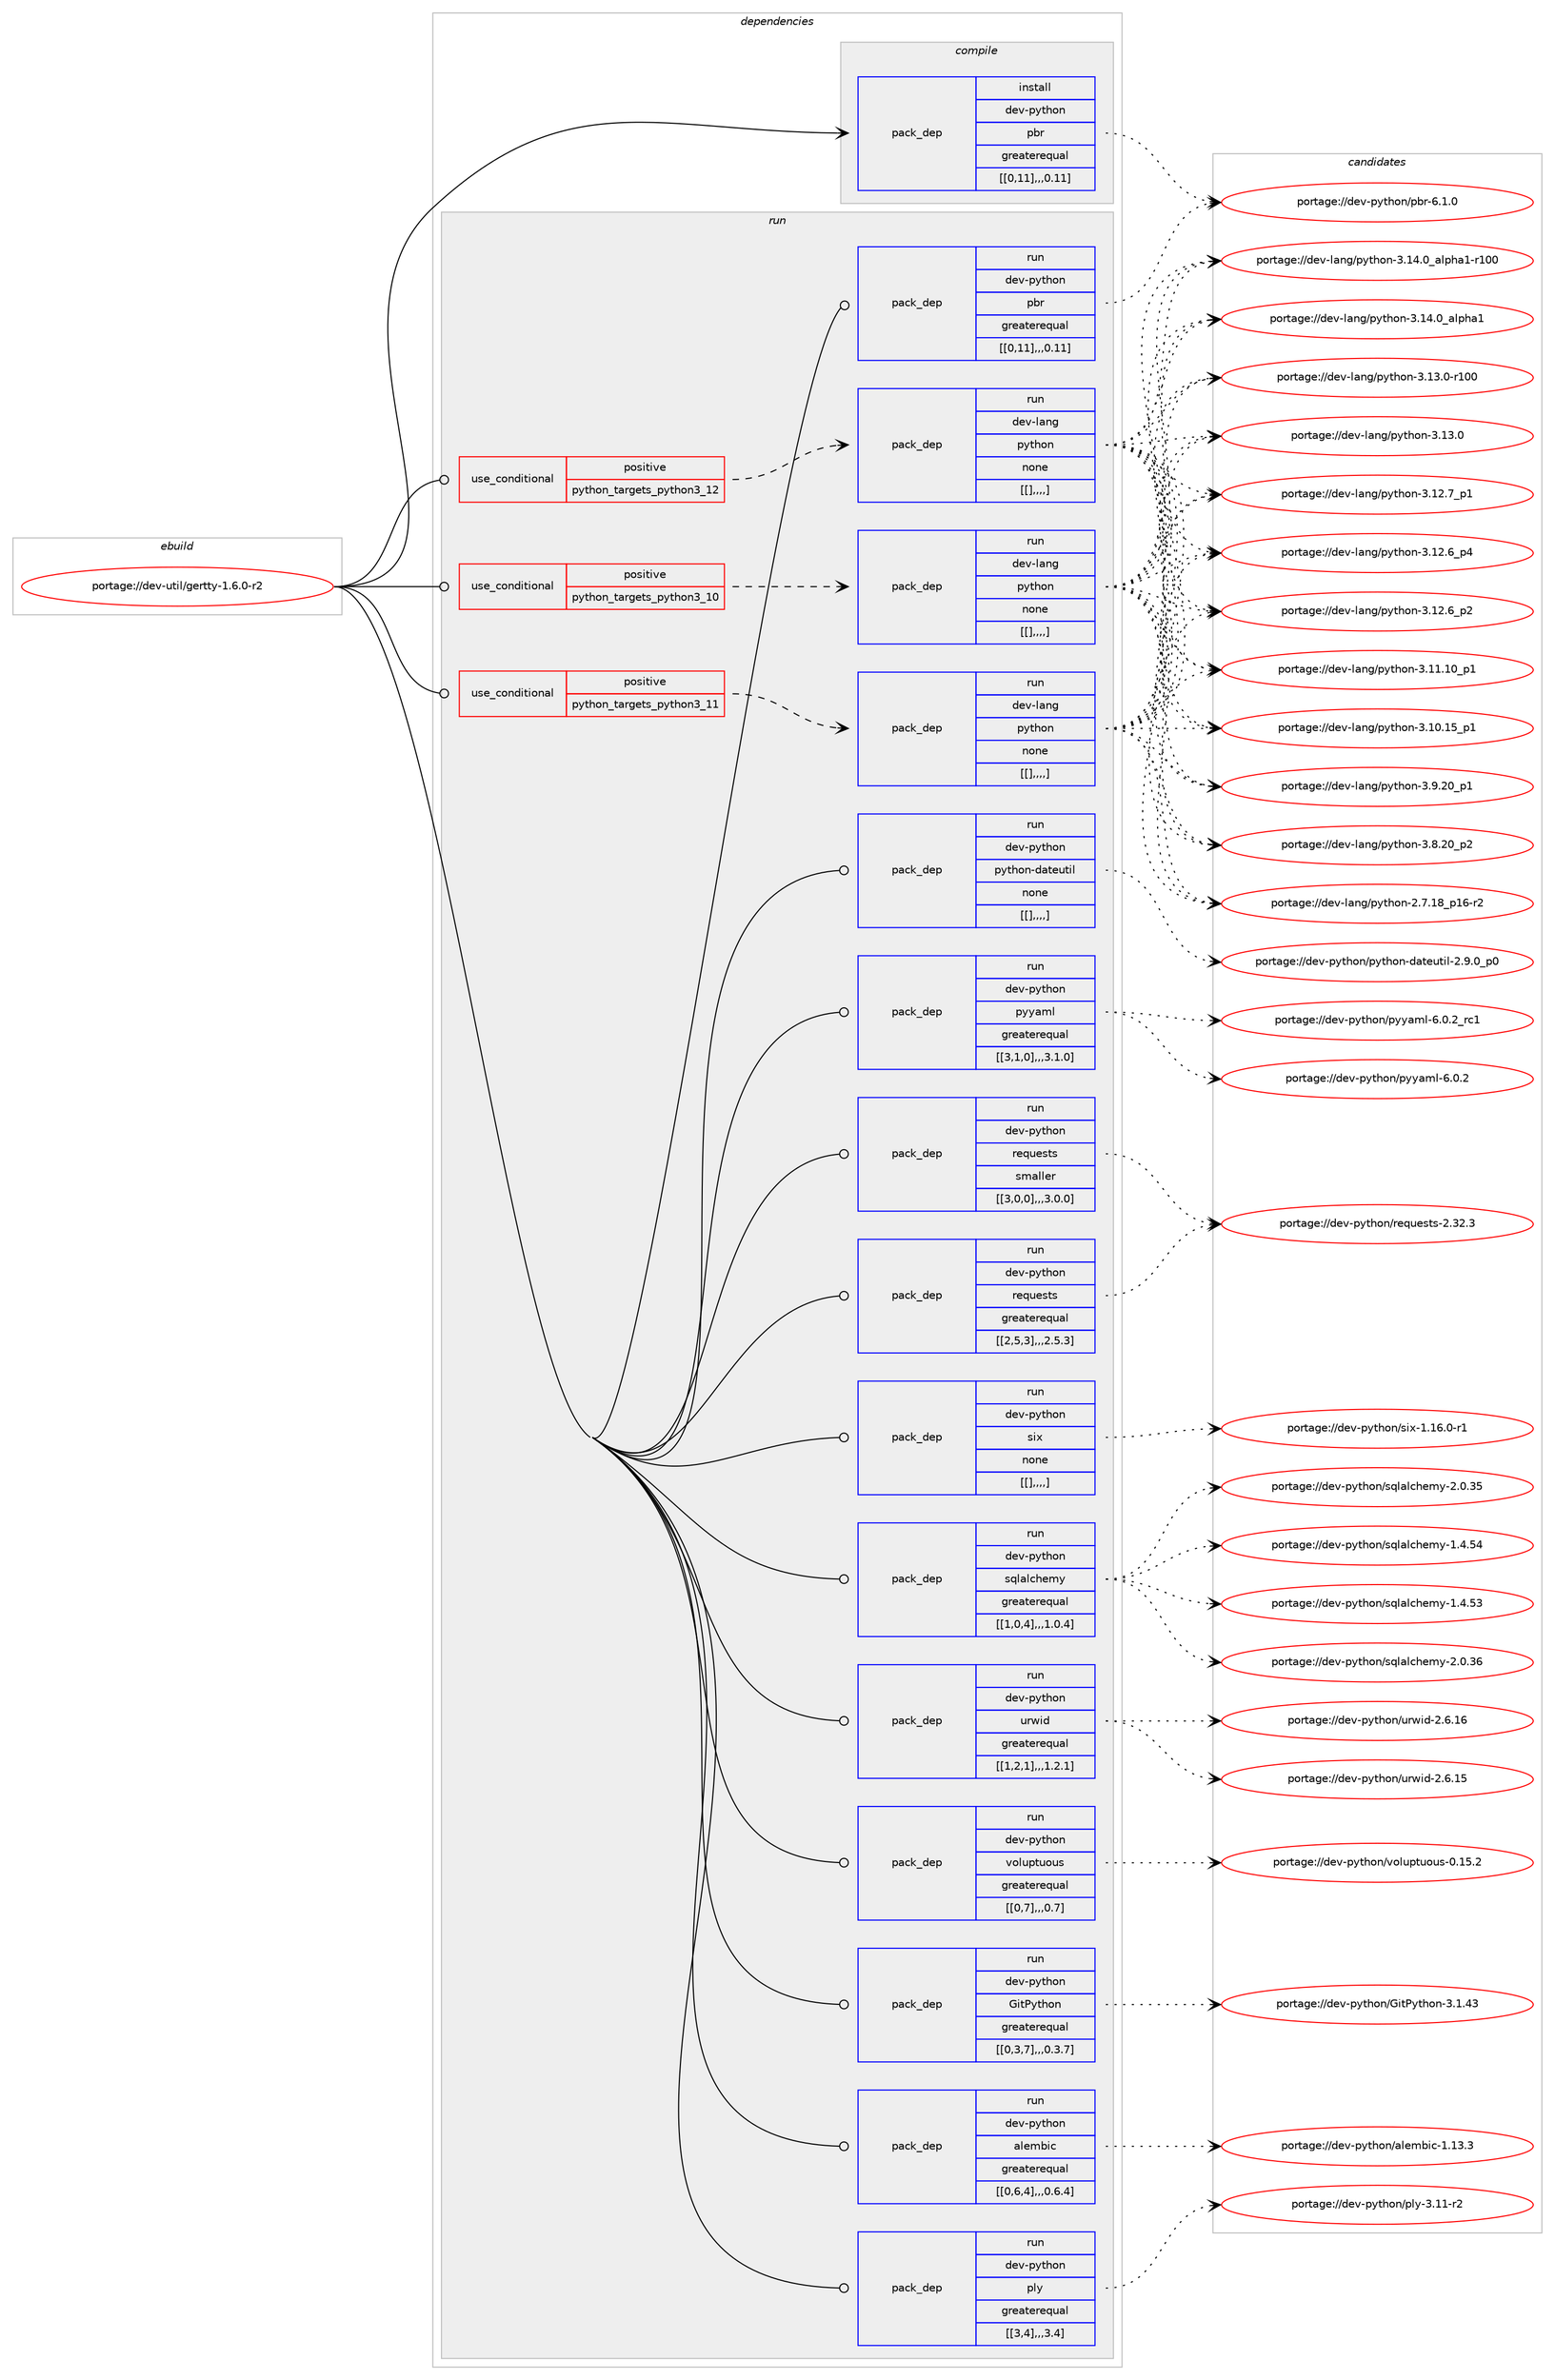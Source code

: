digraph prolog {

# *************
# Graph options
# *************

newrank=true;
concentrate=true;
compound=true;
graph [rankdir=LR,fontname=Helvetica,fontsize=10,ranksep=1.5];#, ranksep=2.5, nodesep=0.2];
edge  [arrowhead=vee];
node  [fontname=Helvetica,fontsize=10];

# **********
# The ebuild
# **********

subgraph cluster_leftcol {
color=gray;
label=<<i>ebuild</i>>;
id [label="portage://dev-util/gertty-1.6.0-r2", color=red, width=4, href="../dev-util/gertty-1.6.0-r2.svg"];
}

# ****************
# The dependencies
# ****************

subgraph cluster_midcol {
color=gray;
label=<<i>dependencies</i>>;
subgraph cluster_compile {
fillcolor="#eeeeee";
style=filled;
label=<<i>compile</i>>;
subgraph pack159850 {
dependency226455 [label=<<TABLE BORDER="0" CELLBORDER="1" CELLSPACING="0" CELLPADDING="4" WIDTH="220"><TR><TD ROWSPAN="6" CELLPADDING="30">pack_dep</TD></TR><TR><TD WIDTH="110">install</TD></TR><TR><TD>dev-python</TD></TR><TR><TD>pbr</TD></TR><TR><TD>greaterequal</TD></TR><TR><TD>[[0,11],,,0.11]</TD></TR></TABLE>>, shape=none, color=blue];
}
id:e -> dependency226455:w [weight=20,style="solid",arrowhead="vee"];
}
subgraph cluster_compileandrun {
fillcolor="#eeeeee";
style=filled;
label=<<i>compile and run</i>>;
}
subgraph cluster_run {
fillcolor="#eeeeee";
style=filled;
label=<<i>run</i>>;
subgraph cond65100 {
dependency226457 [label=<<TABLE BORDER="0" CELLBORDER="1" CELLSPACING="0" CELLPADDING="4"><TR><TD ROWSPAN="3" CELLPADDING="10">use_conditional</TD></TR><TR><TD>positive</TD></TR><TR><TD>python_targets_python3_10</TD></TR></TABLE>>, shape=none, color=red];
subgraph pack159873 {
dependency226517 [label=<<TABLE BORDER="0" CELLBORDER="1" CELLSPACING="0" CELLPADDING="4" WIDTH="220"><TR><TD ROWSPAN="6" CELLPADDING="30">pack_dep</TD></TR><TR><TD WIDTH="110">run</TD></TR><TR><TD>dev-lang</TD></TR><TR><TD>python</TD></TR><TR><TD>none</TD></TR><TR><TD>[[],,,,]</TD></TR></TABLE>>, shape=none, color=blue];
}
dependency226457:e -> dependency226517:w [weight=20,style="dashed",arrowhead="vee"];
}
id:e -> dependency226457:w [weight=20,style="solid",arrowhead="odot"];
subgraph cond65126 {
dependency226540 [label=<<TABLE BORDER="0" CELLBORDER="1" CELLSPACING="0" CELLPADDING="4"><TR><TD ROWSPAN="3" CELLPADDING="10">use_conditional</TD></TR><TR><TD>positive</TD></TR><TR><TD>python_targets_python3_11</TD></TR></TABLE>>, shape=none, color=red];
subgraph pack159942 {
dependency226587 [label=<<TABLE BORDER="0" CELLBORDER="1" CELLSPACING="0" CELLPADDING="4" WIDTH="220"><TR><TD ROWSPAN="6" CELLPADDING="30">pack_dep</TD></TR><TR><TD WIDTH="110">run</TD></TR><TR><TD>dev-lang</TD></TR><TR><TD>python</TD></TR><TR><TD>none</TD></TR><TR><TD>[[],,,,]</TD></TR></TABLE>>, shape=none, color=blue];
}
dependency226540:e -> dependency226587:w [weight=20,style="dashed",arrowhead="vee"];
}
id:e -> dependency226540:w [weight=20,style="solid",arrowhead="odot"];
subgraph cond65141 {
dependency226594 [label=<<TABLE BORDER="0" CELLBORDER="1" CELLSPACING="0" CELLPADDING="4"><TR><TD ROWSPAN="3" CELLPADDING="10">use_conditional</TD></TR><TR><TD>positive</TD></TR><TR><TD>python_targets_python3_12</TD></TR></TABLE>>, shape=none, color=red];
subgraph pack159949 {
dependency226596 [label=<<TABLE BORDER="0" CELLBORDER="1" CELLSPACING="0" CELLPADDING="4" WIDTH="220"><TR><TD ROWSPAN="6" CELLPADDING="30">pack_dep</TD></TR><TR><TD WIDTH="110">run</TD></TR><TR><TD>dev-lang</TD></TR><TR><TD>python</TD></TR><TR><TD>none</TD></TR><TR><TD>[[],,,,]</TD></TR></TABLE>>, shape=none, color=blue];
}
dependency226594:e -> dependency226596:w [weight=20,style="dashed",arrowhead="vee"];
}
id:e -> dependency226594:w [weight=20,style="solid",arrowhead="odot"];
subgraph pack159953 {
dependency226598 [label=<<TABLE BORDER="0" CELLBORDER="1" CELLSPACING="0" CELLPADDING="4" WIDTH="220"><TR><TD ROWSPAN="6" CELLPADDING="30">pack_dep</TD></TR><TR><TD WIDTH="110">run</TD></TR><TR><TD>dev-python</TD></TR><TR><TD>GitPython</TD></TR><TR><TD>greaterequal</TD></TR><TR><TD>[[0,3,7],,,0.3.7]</TD></TR></TABLE>>, shape=none, color=blue];
}
id:e -> dependency226598:w [weight=20,style="solid",arrowhead="odot"];
subgraph pack159954 {
dependency226674 [label=<<TABLE BORDER="0" CELLBORDER="1" CELLSPACING="0" CELLPADDING="4" WIDTH="220"><TR><TD ROWSPAN="6" CELLPADDING="30">pack_dep</TD></TR><TR><TD WIDTH="110">run</TD></TR><TR><TD>dev-python</TD></TR><TR><TD>alembic</TD></TR><TR><TD>greaterequal</TD></TR><TR><TD>[[0,6,4],,,0.6.4]</TD></TR></TABLE>>, shape=none, color=blue];
}
id:e -> dependency226674:w [weight=20,style="solid",arrowhead="odot"];
subgraph pack160012 {
dependency226681 [label=<<TABLE BORDER="0" CELLBORDER="1" CELLSPACING="0" CELLPADDING="4" WIDTH="220"><TR><TD ROWSPAN="6" CELLPADDING="30">pack_dep</TD></TR><TR><TD WIDTH="110">run</TD></TR><TR><TD>dev-python</TD></TR><TR><TD>pbr</TD></TR><TR><TD>greaterequal</TD></TR><TR><TD>[[0,11],,,0.11]</TD></TR></TABLE>>, shape=none, color=blue];
}
id:e -> dependency226681:w [weight=20,style="solid",arrowhead="odot"];
subgraph pack160022 {
dependency226704 [label=<<TABLE BORDER="0" CELLBORDER="1" CELLSPACING="0" CELLPADDING="4" WIDTH="220"><TR><TD ROWSPAN="6" CELLPADDING="30">pack_dep</TD></TR><TR><TD WIDTH="110">run</TD></TR><TR><TD>dev-python</TD></TR><TR><TD>ply</TD></TR><TR><TD>greaterequal</TD></TR><TR><TD>[[3,4],,,3.4]</TD></TR></TABLE>>, shape=none, color=blue];
}
id:e -> dependency226704:w [weight=20,style="solid",arrowhead="odot"];
subgraph pack160042 {
dependency226785 [label=<<TABLE BORDER="0" CELLBORDER="1" CELLSPACING="0" CELLPADDING="4" WIDTH="220"><TR><TD ROWSPAN="6" CELLPADDING="30">pack_dep</TD></TR><TR><TD WIDTH="110">run</TD></TR><TR><TD>dev-python</TD></TR><TR><TD>python-dateutil</TD></TR><TR><TD>none</TD></TR><TR><TD>[[],,,,]</TD></TR></TABLE>>, shape=none, color=blue];
}
id:e -> dependency226785:w [weight=20,style="solid",arrowhead="odot"];
subgraph pack160092 {
dependency226850 [label=<<TABLE BORDER="0" CELLBORDER="1" CELLSPACING="0" CELLPADDING="4" WIDTH="220"><TR><TD ROWSPAN="6" CELLPADDING="30">pack_dep</TD></TR><TR><TD WIDTH="110">run</TD></TR><TR><TD>dev-python</TD></TR><TR><TD>pyyaml</TD></TR><TR><TD>greaterequal</TD></TR><TR><TD>[[3,1,0],,,3.1.0]</TD></TR></TABLE>>, shape=none, color=blue];
}
id:e -> dependency226850:w [weight=20,style="solid",arrowhead="odot"];
subgraph pack160130 {
dependency226881 [label=<<TABLE BORDER="0" CELLBORDER="1" CELLSPACING="0" CELLPADDING="4" WIDTH="220"><TR><TD ROWSPAN="6" CELLPADDING="30">pack_dep</TD></TR><TR><TD WIDTH="110">run</TD></TR><TR><TD>dev-python</TD></TR><TR><TD>requests</TD></TR><TR><TD>greaterequal</TD></TR><TR><TD>[[2,5,3],,,2.5.3]</TD></TR></TABLE>>, shape=none, color=blue];
}
id:e -> dependency226881:w [weight=20,style="solid",arrowhead="odot"];
subgraph pack160164 {
dependency226922 [label=<<TABLE BORDER="0" CELLBORDER="1" CELLSPACING="0" CELLPADDING="4" WIDTH="220"><TR><TD ROWSPAN="6" CELLPADDING="30">pack_dep</TD></TR><TR><TD WIDTH="110">run</TD></TR><TR><TD>dev-python</TD></TR><TR><TD>requests</TD></TR><TR><TD>smaller</TD></TR><TR><TD>[[3,0,0],,,3.0.0]</TD></TR></TABLE>>, shape=none, color=blue];
}
id:e -> dependency226922:w [weight=20,style="solid",arrowhead="odot"];
subgraph pack160176 {
dependency226927 [label=<<TABLE BORDER="0" CELLBORDER="1" CELLSPACING="0" CELLPADDING="4" WIDTH="220"><TR><TD ROWSPAN="6" CELLPADDING="30">pack_dep</TD></TR><TR><TD WIDTH="110">run</TD></TR><TR><TD>dev-python</TD></TR><TR><TD>six</TD></TR><TR><TD>none</TD></TR><TR><TD>[[],,,,]</TD></TR></TABLE>>, shape=none, color=blue];
}
id:e -> dependency226927:w [weight=20,style="solid",arrowhead="odot"];
subgraph pack160180 {
dependency226948 [label=<<TABLE BORDER="0" CELLBORDER="1" CELLSPACING="0" CELLPADDING="4" WIDTH="220"><TR><TD ROWSPAN="6" CELLPADDING="30">pack_dep</TD></TR><TR><TD WIDTH="110">run</TD></TR><TR><TD>dev-python</TD></TR><TR><TD>sqlalchemy</TD></TR><TR><TD>greaterequal</TD></TR><TR><TD>[[1,0,4],,,1.0.4]</TD></TR></TABLE>>, shape=none, color=blue];
}
id:e -> dependency226948:w [weight=20,style="solid",arrowhead="odot"];
subgraph pack160196 {
dependency226963 [label=<<TABLE BORDER="0" CELLBORDER="1" CELLSPACING="0" CELLPADDING="4" WIDTH="220"><TR><TD ROWSPAN="6" CELLPADDING="30">pack_dep</TD></TR><TR><TD WIDTH="110">run</TD></TR><TR><TD>dev-python</TD></TR><TR><TD>urwid</TD></TR><TR><TD>greaterequal</TD></TR><TR><TD>[[1,2,1],,,1.2.1]</TD></TR></TABLE>>, shape=none, color=blue];
}
id:e -> dependency226963:w [weight=20,style="solid",arrowhead="odot"];
subgraph pack160221 {
dependency226999 [label=<<TABLE BORDER="0" CELLBORDER="1" CELLSPACING="0" CELLPADDING="4" WIDTH="220"><TR><TD ROWSPAN="6" CELLPADDING="30">pack_dep</TD></TR><TR><TD WIDTH="110">run</TD></TR><TR><TD>dev-python</TD></TR><TR><TD>voluptuous</TD></TR><TR><TD>greaterequal</TD></TR><TR><TD>[[0,7],,,0.7]</TD></TR></TABLE>>, shape=none, color=blue];
}
id:e -> dependency226999:w [weight=20,style="solid",arrowhead="odot"];
}
}

# **************
# The candidates
# **************

subgraph cluster_choices {
rank=same;
color=gray;
label=<<i>candidates</i>>;

subgraph choice159818 {
color=black;
nodesep=1;
choice100101118451121211161041111104711298114455446494648 [label="portage://dev-python/pbr-6.1.0", color=red, width=4,href="../dev-python/pbr-6.1.0.svg"];
dependency226455:e -> choice100101118451121211161041111104711298114455446494648:w [style=dotted,weight="100"];
}
subgraph choice159833 {
color=black;
nodesep=1;
choice100101118451089711010347112121116104111110455146495246489597108112104974945114494848 [label="portage://dev-lang/python-3.14.0_alpha1-r100", color=red, width=4,href="../dev-lang/python-3.14.0_alpha1-r100.svg"];
choice1001011184510897110103471121211161041111104551464952464895971081121049749 [label="portage://dev-lang/python-3.14.0_alpha1", color=red, width=4,href="../dev-lang/python-3.14.0_alpha1.svg"];
choice1001011184510897110103471121211161041111104551464951464845114494848 [label="portage://dev-lang/python-3.13.0-r100", color=red, width=4,href="../dev-lang/python-3.13.0-r100.svg"];
choice10010111845108971101034711212111610411111045514649514648 [label="portage://dev-lang/python-3.13.0", color=red, width=4,href="../dev-lang/python-3.13.0.svg"];
choice100101118451089711010347112121116104111110455146495046559511249 [label="portage://dev-lang/python-3.12.7_p1", color=red, width=4,href="../dev-lang/python-3.12.7_p1.svg"];
choice100101118451089711010347112121116104111110455146495046549511252 [label="portage://dev-lang/python-3.12.6_p4", color=red, width=4,href="../dev-lang/python-3.12.6_p4.svg"];
choice100101118451089711010347112121116104111110455146495046549511250 [label="portage://dev-lang/python-3.12.6_p2", color=red, width=4,href="../dev-lang/python-3.12.6_p2.svg"];
choice10010111845108971101034711212111610411111045514649494649489511249 [label="portage://dev-lang/python-3.11.10_p1", color=red, width=4,href="../dev-lang/python-3.11.10_p1.svg"];
choice10010111845108971101034711212111610411111045514649484649539511249 [label="portage://dev-lang/python-3.10.15_p1", color=red, width=4,href="../dev-lang/python-3.10.15_p1.svg"];
choice100101118451089711010347112121116104111110455146574650489511249 [label="portage://dev-lang/python-3.9.20_p1", color=red, width=4,href="../dev-lang/python-3.9.20_p1.svg"];
choice100101118451089711010347112121116104111110455146564650489511250 [label="portage://dev-lang/python-3.8.20_p2", color=red, width=4,href="../dev-lang/python-3.8.20_p2.svg"];
choice100101118451089711010347112121116104111110455046554649569511249544511450 [label="portage://dev-lang/python-2.7.18_p16-r2", color=red, width=4,href="../dev-lang/python-2.7.18_p16-r2.svg"];
dependency226517:e -> choice100101118451089711010347112121116104111110455146495246489597108112104974945114494848:w [style=dotted,weight="100"];
dependency226517:e -> choice1001011184510897110103471121211161041111104551464952464895971081121049749:w [style=dotted,weight="100"];
dependency226517:e -> choice1001011184510897110103471121211161041111104551464951464845114494848:w [style=dotted,weight="100"];
dependency226517:e -> choice10010111845108971101034711212111610411111045514649514648:w [style=dotted,weight="100"];
dependency226517:e -> choice100101118451089711010347112121116104111110455146495046559511249:w [style=dotted,weight="100"];
dependency226517:e -> choice100101118451089711010347112121116104111110455146495046549511252:w [style=dotted,weight="100"];
dependency226517:e -> choice100101118451089711010347112121116104111110455146495046549511250:w [style=dotted,weight="100"];
dependency226517:e -> choice10010111845108971101034711212111610411111045514649494649489511249:w [style=dotted,weight="100"];
dependency226517:e -> choice10010111845108971101034711212111610411111045514649484649539511249:w [style=dotted,weight="100"];
dependency226517:e -> choice100101118451089711010347112121116104111110455146574650489511249:w [style=dotted,weight="100"];
dependency226517:e -> choice100101118451089711010347112121116104111110455146564650489511250:w [style=dotted,weight="100"];
dependency226517:e -> choice100101118451089711010347112121116104111110455046554649569511249544511450:w [style=dotted,weight="100"];
}
subgraph choice159872 {
color=black;
nodesep=1;
choice100101118451089711010347112121116104111110455146495246489597108112104974945114494848 [label="portage://dev-lang/python-3.14.0_alpha1-r100", color=red, width=4,href="../dev-lang/python-3.14.0_alpha1-r100.svg"];
choice1001011184510897110103471121211161041111104551464952464895971081121049749 [label="portage://dev-lang/python-3.14.0_alpha1", color=red, width=4,href="../dev-lang/python-3.14.0_alpha1.svg"];
choice1001011184510897110103471121211161041111104551464951464845114494848 [label="portage://dev-lang/python-3.13.0-r100", color=red, width=4,href="../dev-lang/python-3.13.0-r100.svg"];
choice10010111845108971101034711212111610411111045514649514648 [label="portage://dev-lang/python-3.13.0", color=red, width=4,href="../dev-lang/python-3.13.0.svg"];
choice100101118451089711010347112121116104111110455146495046559511249 [label="portage://dev-lang/python-3.12.7_p1", color=red, width=4,href="../dev-lang/python-3.12.7_p1.svg"];
choice100101118451089711010347112121116104111110455146495046549511252 [label="portage://dev-lang/python-3.12.6_p4", color=red, width=4,href="../dev-lang/python-3.12.6_p4.svg"];
choice100101118451089711010347112121116104111110455146495046549511250 [label="portage://dev-lang/python-3.12.6_p2", color=red, width=4,href="../dev-lang/python-3.12.6_p2.svg"];
choice10010111845108971101034711212111610411111045514649494649489511249 [label="portage://dev-lang/python-3.11.10_p1", color=red, width=4,href="../dev-lang/python-3.11.10_p1.svg"];
choice10010111845108971101034711212111610411111045514649484649539511249 [label="portage://dev-lang/python-3.10.15_p1", color=red, width=4,href="../dev-lang/python-3.10.15_p1.svg"];
choice100101118451089711010347112121116104111110455146574650489511249 [label="portage://dev-lang/python-3.9.20_p1", color=red, width=4,href="../dev-lang/python-3.9.20_p1.svg"];
choice100101118451089711010347112121116104111110455146564650489511250 [label="portage://dev-lang/python-3.8.20_p2", color=red, width=4,href="../dev-lang/python-3.8.20_p2.svg"];
choice100101118451089711010347112121116104111110455046554649569511249544511450 [label="portage://dev-lang/python-2.7.18_p16-r2", color=red, width=4,href="../dev-lang/python-2.7.18_p16-r2.svg"];
dependency226587:e -> choice100101118451089711010347112121116104111110455146495246489597108112104974945114494848:w [style=dotted,weight="100"];
dependency226587:e -> choice1001011184510897110103471121211161041111104551464952464895971081121049749:w [style=dotted,weight="100"];
dependency226587:e -> choice1001011184510897110103471121211161041111104551464951464845114494848:w [style=dotted,weight="100"];
dependency226587:e -> choice10010111845108971101034711212111610411111045514649514648:w [style=dotted,weight="100"];
dependency226587:e -> choice100101118451089711010347112121116104111110455146495046559511249:w [style=dotted,weight="100"];
dependency226587:e -> choice100101118451089711010347112121116104111110455146495046549511252:w [style=dotted,weight="100"];
dependency226587:e -> choice100101118451089711010347112121116104111110455146495046549511250:w [style=dotted,weight="100"];
dependency226587:e -> choice10010111845108971101034711212111610411111045514649494649489511249:w [style=dotted,weight="100"];
dependency226587:e -> choice10010111845108971101034711212111610411111045514649484649539511249:w [style=dotted,weight="100"];
dependency226587:e -> choice100101118451089711010347112121116104111110455146574650489511249:w [style=dotted,weight="100"];
dependency226587:e -> choice100101118451089711010347112121116104111110455146564650489511250:w [style=dotted,weight="100"];
dependency226587:e -> choice100101118451089711010347112121116104111110455046554649569511249544511450:w [style=dotted,weight="100"];
}
subgraph choice159904 {
color=black;
nodesep=1;
choice100101118451089711010347112121116104111110455146495246489597108112104974945114494848 [label="portage://dev-lang/python-3.14.0_alpha1-r100", color=red, width=4,href="../dev-lang/python-3.14.0_alpha1-r100.svg"];
choice1001011184510897110103471121211161041111104551464952464895971081121049749 [label="portage://dev-lang/python-3.14.0_alpha1", color=red, width=4,href="../dev-lang/python-3.14.0_alpha1.svg"];
choice1001011184510897110103471121211161041111104551464951464845114494848 [label="portage://dev-lang/python-3.13.0-r100", color=red, width=4,href="../dev-lang/python-3.13.0-r100.svg"];
choice10010111845108971101034711212111610411111045514649514648 [label="portage://dev-lang/python-3.13.0", color=red, width=4,href="../dev-lang/python-3.13.0.svg"];
choice100101118451089711010347112121116104111110455146495046559511249 [label="portage://dev-lang/python-3.12.7_p1", color=red, width=4,href="../dev-lang/python-3.12.7_p1.svg"];
choice100101118451089711010347112121116104111110455146495046549511252 [label="portage://dev-lang/python-3.12.6_p4", color=red, width=4,href="../dev-lang/python-3.12.6_p4.svg"];
choice100101118451089711010347112121116104111110455146495046549511250 [label="portage://dev-lang/python-3.12.6_p2", color=red, width=4,href="../dev-lang/python-3.12.6_p2.svg"];
choice10010111845108971101034711212111610411111045514649494649489511249 [label="portage://dev-lang/python-3.11.10_p1", color=red, width=4,href="../dev-lang/python-3.11.10_p1.svg"];
choice10010111845108971101034711212111610411111045514649484649539511249 [label="portage://dev-lang/python-3.10.15_p1", color=red, width=4,href="../dev-lang/python-3.10.15_p1.svg"];
choice100101118451089711010347112121116104111110455146574650489511249 [label="portage://dev-lang/python-3.9.20_p1", color=red, width=4,href="../dev-lang/python-3.9.20_p1.svg"];
choice100101118451089711010347112121116104111110455146564650489511250 [label="portage://dev-lang/python-3.8.20_p2", color=red, width=4,href="../dev-lang/python-3.8.20_p2.svg"];
choice100101118451089711010347112121116104111110455046554649569511249544511450 [label="portage://dev-lang/python-2.7.18_p16-r2", color=red, width=4,href="../dev-lang/python-2.7.18_p16-r2.svg"];
dependency226596:e -> choice100101118451089711010347112121116104111110455146495246489597108112104974945114494848:w [style=dotted,weight="100"];
dependency226596:e -> choice1001011184510897110103471121211161041111104551464952464895971081121049749:w [style=dotted,weight="100"];
dependency226596:e -> choice1001011184510897110103471121211161041111104551464951464845114494848:w [style=dotted,weight="100"];
dependency226596:e -> choice10010111845108971101034711212111610411111045514649514648:w [style=dotted,weight="100"];
dependency226596:e -> choice100101118451089711010347112121116104111110455146495046559511249:w [style=dotted,weight="100"];
dependency226596:e -> choice100101118451089711010347112121116104111110455146495046549511252:w [style=dotted,weight="100"];
dependency226596:e -> choice100101118451089711010347112121116104111110455146495046549511250:w [style=dotted,weight="100"];
dependency226596:e -> choice10010111845108971101034711212111610411111045514649494649489511249:w [style=dotted,weight="100"];
dependency226596:e -> choice10010111845108971101034711212111610411111045514649484649539511249:w [style=dotted,weight="100"];
dependency226596:e -> choice100101118451089711010347112121116104111110455146574650489511249:w [style=dotted,weight="100"];
dependency226596:e -> choice100101118451089711010347112121116104111110455146564650489511250:w [style=dotted,weight="100"];
dependency226596:e -> choice100101118451089711010347112121116104111110455046554649569511249544511450:w [style=dotted,weight="100"];
}
subgraph choice159928 {
color=black;
nodesep=1;
choice1001011184511212111610411111047711051168012111610411111045514649465251 [label="portage://dev-python/GitPython-3.1.43", color=red, width=4,href="../dev-python/GitPython-3.1.43.svg"];
dependency226598:e -> choice1001011184511212111610411111047711051168012111610411111045514649465251:w [style=dotted,weight="100"];
}
subgraph choice159944 {
color=black;
nodesep=1;
choice100101118451121211161041111104797108101109981059945494649514651 [label="portage://dev-python/alembic-1.13.3", color=red, width=4,href="../dev-python/alembic-1.13.3.svg"];
dependency226674:e -> choice100101118451121211161041111104797108101109981059945494649514651:w [style=dotted,weight="100"];
}
subgraph choice159945 {
color=black;
nodesep=1;
choice100101118451121211161041111104711298114455446494648 [label="portage://dev-python/pbr-6.1.0", color=red, width=4,href="../dev-python/pbr-6.1.0.svg"];
dependency226681:e -> choice100101118451121211161041111104711298114455446494648:w [style=dotted,weight="100"];
}
subgraph choice159951 {
color=black;
nodesep=1;
choice100101118451121211161041111104711210812145514649494511450 [label="portage://dev-python/ply-3.11-r2", color=red, width=4,href="../dev-python/ply-3.11-r2.svg"];
dependency226704:e -> choice100101118451121211161041111104711210812145514649494511450:w [style=dotted,weight="100"];
}
subgraph choice159952 {
color=black;
nodesep=1;
choice100101118451121211161041111104711212111610411111045100971161011171161051084550465746489511248 [label="portage://dev-python/python-dateutil-2.9.0_p0", color=red, width=4,href="../dev-python/python-dateutil-2.9.0_p0.svg"];
dependency226785:e -> choice100101118451121211161041111104711212111610411111045100971161011171161051084550465746489511248:w [style=dotted,weight="100"];
}
subgraph choice159977 {
color=black;
nodesep=1;
choice100101118451121211161041111104711212112197109108455446484650951149949 [label="portage://dev-python/pyyaml-6.0.2_rc1", color=red, width=4,href="../dev-python/pyyaml-6.0.2_rc1.svg"];
choice100101118451121211161041111104711212112197109108455446484650 [label="portage://dev-python/pyyaml-6.0.2", color=red, width=4,href="../dev-python/pyyaml-6.0.2.svg"];
dependency226850:e -> choice100101118451121211161041111104711212112197109108455446484650951149949:w [style=dotted,weight="100"];
dependency226850:e -> choice100101118451121211161041111104711212112197109108455446484650:w [style=dotted,weight="100"];
}
subgraph choice159980 {
color=black;
nodesep=1;
choice100101118451121211161041111104711410111311710111511611545504651504651 [label="portage://dev-python/requests-2.32.3", color=red, width=4,href="../dev-python/requests-2.32.3.svg"];
dependency226881:e -> choice100101118451121211161041111104711410111311710111511611545504651504651:w [style=dotted,weight="100"];
}
subgraph choice160009 {
color=black;
nodesep=1;
choice100101118451121211161041111104711410111311710111511611545504651504651 [label="portage://dev-python/requests-2.32.3", color=red, width=4,href="../dev-python/requests-2.32.3.svg"];
dependency226922:e -> choice100101118451121211161041111104711410111311710111511611545504651504651:w [style=dotted,weight="100"];
}
subgraph choice160010 {
color=black;
nodesep=1;
choice1001011184511212111610411111047115105120454946495446484511449 [label="portage://dev-python/six-1.16.0-r1", color=red, width=4,href="../dev-python/six-1.16.0-r1.svg"];
dependency226927:e -> choice1001011184511212111610411111047115105120454946495446484511449:w [style=dotted,weight="100"];
}
subgraph choice160034 {
color=black;
nodesep=1;
choice1001011184511212111610411111047115113108971089910410110912145504648465154 [label="portage://dev-python/sqlalchemy-2.0.36", color=red, width=4,href="../dev-python/sqlalchemy-2.0.36.svg"];
choice1001011184511212111610411111047115113108971089910410110912145504648465153 [label="portage://dev-python/sqlalchemy-2.0.35", color=red, width=4,href="../dev-python/sqlalchemy-2.0.35.svg"];
choice1001011184511212111610411111047115113108971089910410110912145494652465352 [label="portage://dev-python/sqlalchemy-1.4.54", color=red, width=4,href="../dev-python/sqlalchemy-1.4.54.svg"];
choice1001011184511212111610411111047115113108971089910410110912145494652465351 [label="portage://dev-python/sqlalchemy-1.4.53", color=red, width=4,href="../dev-python/sqlalchemy-1.4.53.svg"];
dependency226948:e -> choice1001011184511212111610411111047115113108971089910410110912145504648465154:w [style=dotted,weight="100"];
dependency226948:e -> choice1001011184511212111610411111047115113108971089910410110912145504648465153:w [style=dotted,weight="100"];
dependency226948:e -> choice1001011184511212111610411111047115113108971089910410110912145494652465352:w [style=dotted,weight="100"];
dependency226948:e -> choice1001011184511212111610411111047115113108971089910410110912145494652465351:w [style=dotted,weight="100"];
}
subgraph choice160037 {
color=black;
nodesep=1;
choice100101118451121211161041111104711711411910510045504654464954 [label="portage://dev-python/urwid-2.6.16", color=red, width=4,href="../dev-python/urwid-2.6.16.svg"];
choice100101118451121211161041111104711711411910510045504654464953 [label="portage://dev-python/urwid-2.6.15", color=red, width=4,href="../dev-python/urwid-2.6.15.svg"];
dependency226963:e -> choice100101118451121211161041111104711711411910510045504654464954:w [style=dotted,weight="100"];
dependency226963:e -> choice100101118451121211161041111104711711411910510045504654464953:w [style=dotted,weight="100"];
}
subgraph choice160039 {
color=black;
nodesep=1;
choice100101118451121211161041111104711811110811711211611711111711545484649534650 [label="portage://dev-python/voluptuous-0.15.2", color=red, width=4,href="../dev-python/voluptuous-0.15.2.svg"];
dependency226999:e -> choice100101118451121211161041111104711811110811711211611711111711545484649534650:w [style=dotted,weight="100"];
}
}

}

